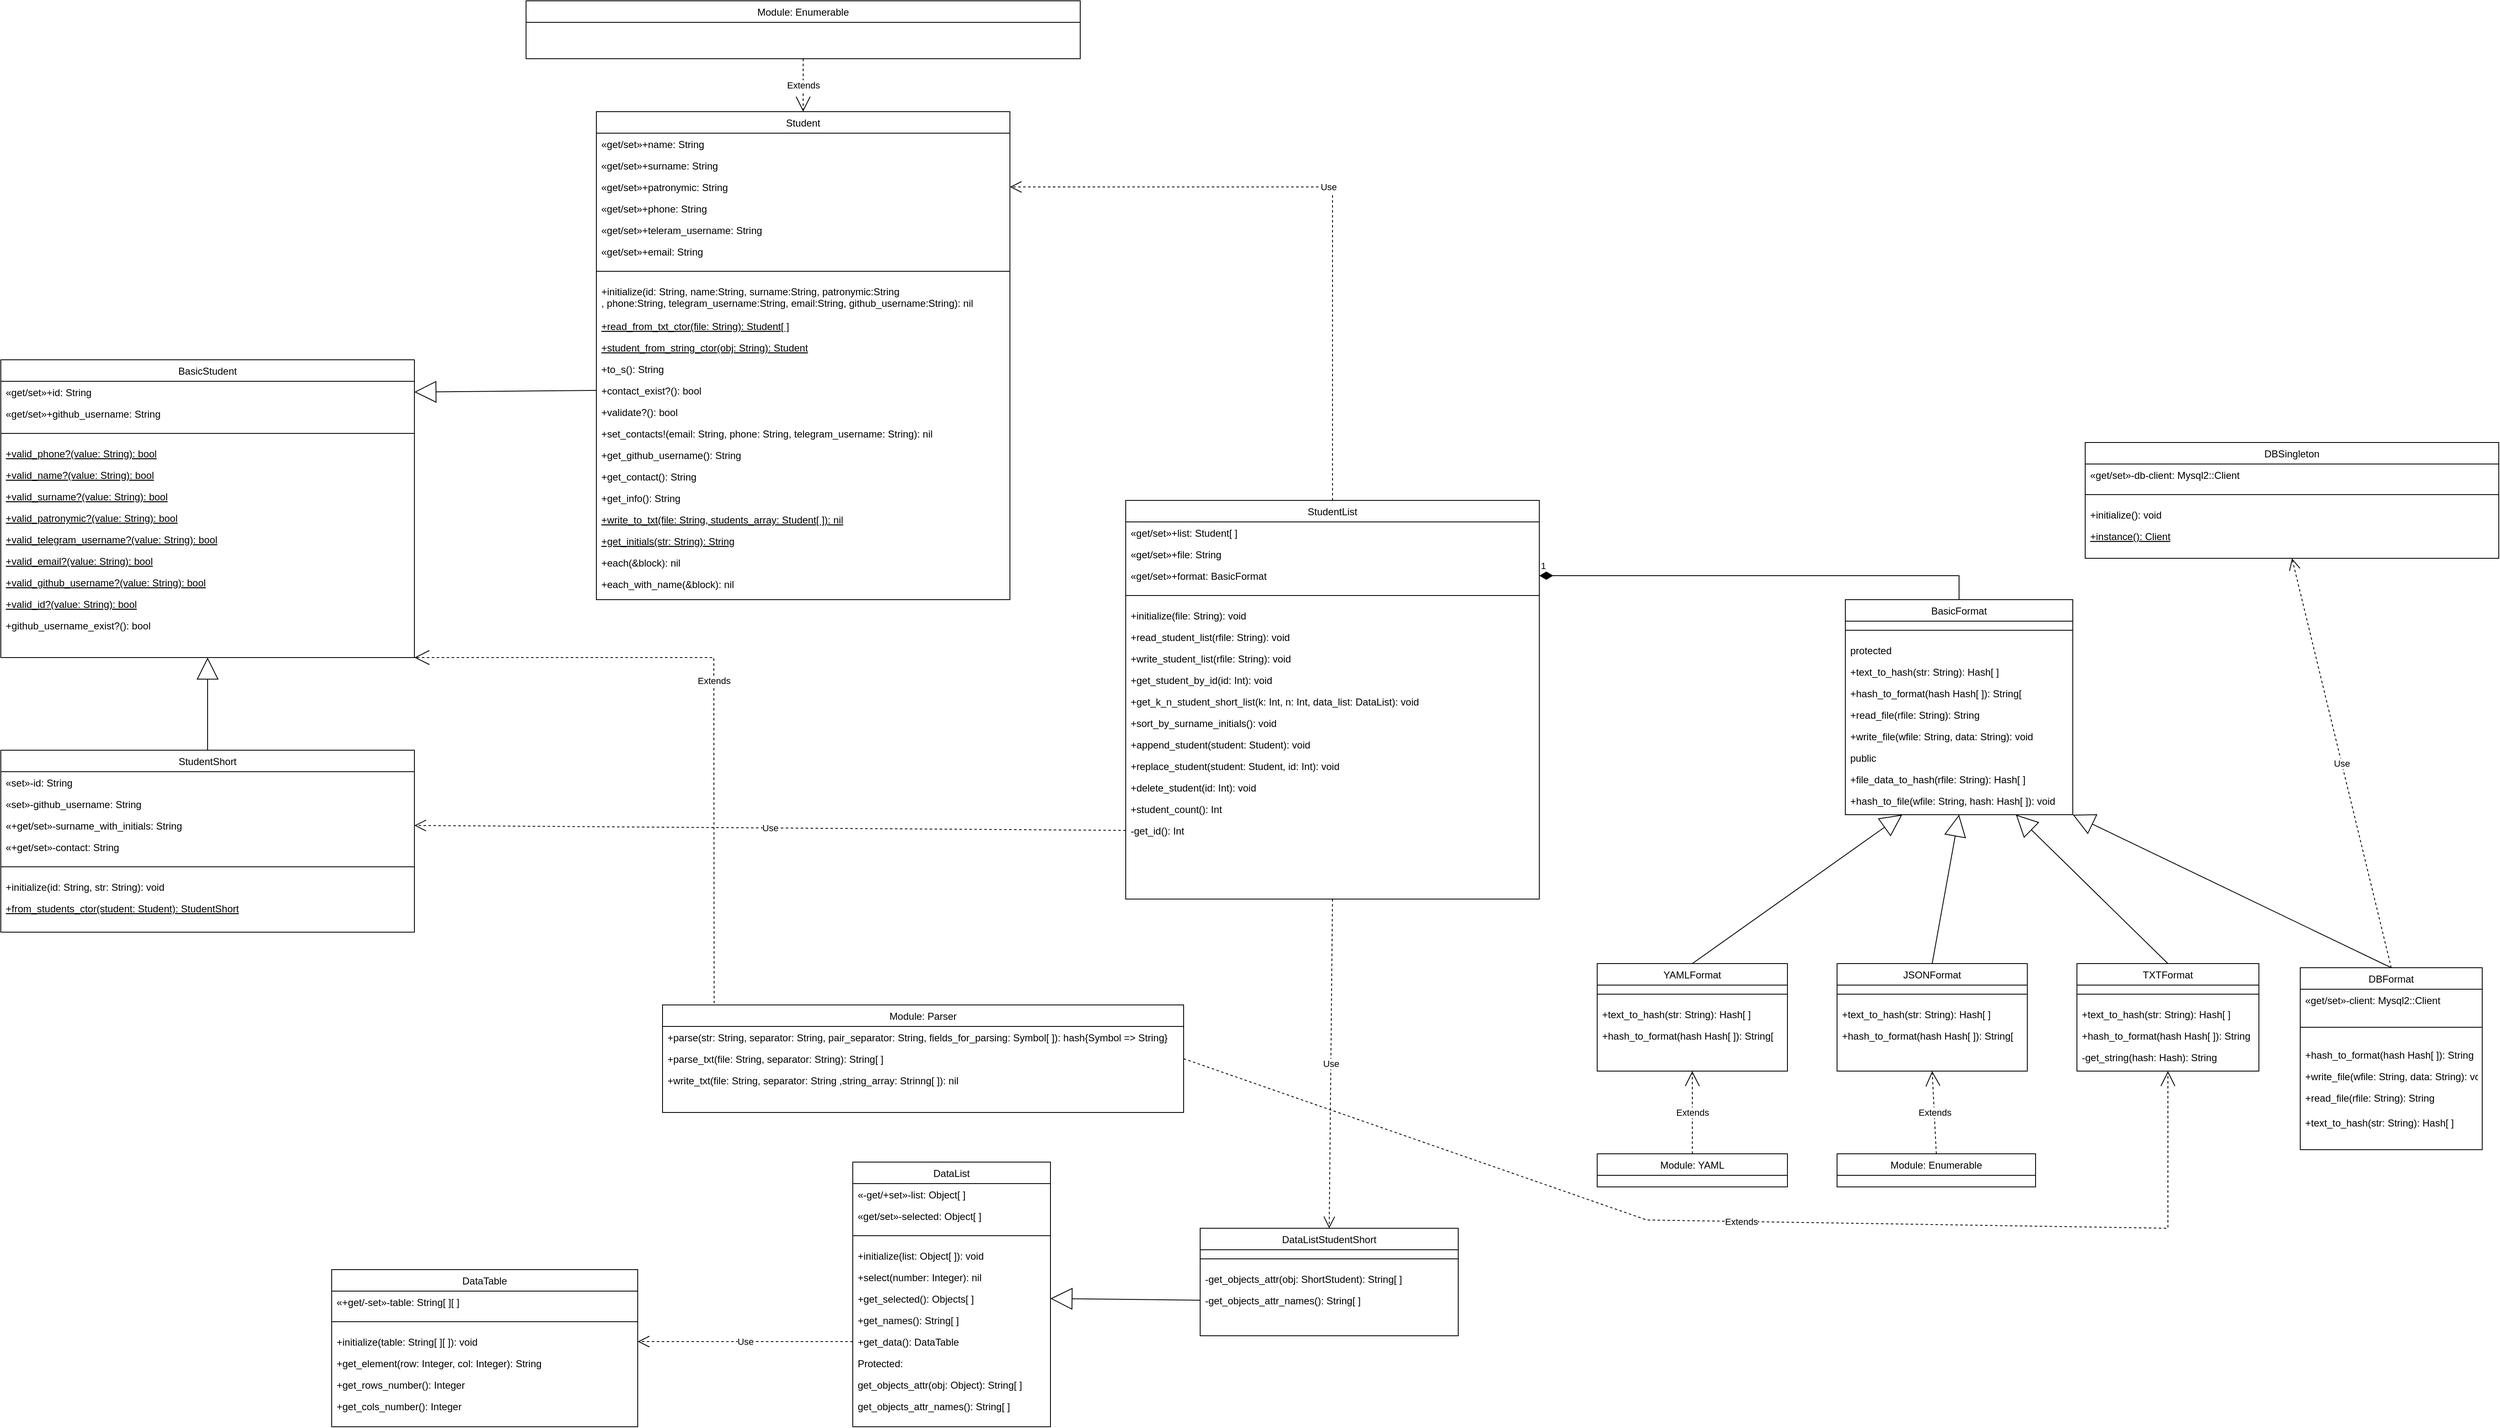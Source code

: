 <mxfile version="21.1.4" type="device">
  <diagram id="C5RBs43oDa-KdzZeNtuy" name="Page-1">
    <mxGraphModel dx="474" dy="1957" grid="1" gridSize="10" guides="1" tooltips="1" connect="1" arrows="1" fold="1" page="1" pageScale="1" pageWidth="827" pageHeight="1169" math="0" shadow="0">
      <root>
        <mxCell id="WIyWlLk6GJQsqaUBKTNV-0" />
        <mxCell id="WIyWlLk6GJQsqaUBKTNV-1" parent="WIyWlLk6GJQsqaUBKTNV-0" />
        <mxCell id="zkfFHV4jXpPFQw0GAbJ--17" value="BasicStudent" style="swimlane;fontStyle=0;align=center;verticalAlign=top;childLayout=stackLayout;horizontal=1;startSize=26;horizontalStack=0;resizeParent=1;resizeLast=0;collapsible=1;marginBottom=0;rounded=0;shadow=0;strokeWidth=1;swimlaneFillColor=default;" parent="WIyWlLk6GJQsqaUBKTNV-1" vertex="1">
          <mxGeometry x="200" y="-150" width="500" height="360" as="geometry">
            <mxRectangle x="550" y="140" width="160" height="26" as="alternateBounds" />
          </mxGeometry>
        </mxCell>
        <mxCell id="zkfFHV4jXpPFQw0GAbJ--18" value="«get/set»+id: String" style="text;align=left;verticalAlign=top;spacingLeft=4;spacingRight=4;overflow=hidden;rotatable=0;points=[[0,0.5],[1,0.5]];portConstraint=eastwest;" parent="zkfFHV4jXpPFQw0GAbJ--17" vertex="1">
          <mxGeometry y="26" width="500" height="26" as="geometry" />
        </mxCell>
        <mxCell id="0jIwW-mB24Nk2oX_LSpt-2" value="«get/set»+github_username: String" style="text;align=left;verticalAlign=top;spacingLeft=4;spacingRight=4;overflow=hidden;rotatable=0;points=[[0,0.5],[1,0.5]];portConstraint=eastwest;rounded=0;shadow=0;html=0;" parent="zkfFHV4jXpPFQw0GAbJ--17" vertex="1">
          <mxGeometry y="52" width="500" height="26" as="geometry" />
        </mxCell>
        <mxCell id="zkfFHV4jXpPFQw0GAbJ--23" value="" style="line;html=1;strokeWidth=1;align=left;verticalAlign=middle;spacingTop=-1;spacingLeft=3;spacingRight=3;rotatable=0;labelPosition=right;points=[];portConstraint=eastwest;" parent="zkfFHV4jXpPFQw0GAbJ--17" vertex="1">
          <mxGeometry y="78" width="500" height="22" as="geometry" />
        </mxCell>
        <mxCell id="zkfFHV4jXpPFQw0GAbJ--24" value="+valid_phone?(value: String): bool" style="text;align=left;verticalAlign=top;spacingLeft=4;spacingRight=4;overflow=hidden;rotatable=0;points=[[0,0.5],[1,0.5]];portConstraint=eastwest;fontStyle=4" parent="zkfFHV4jXpPFQw0GAbJ--17" vertex="1">
          <mxGeometry y="100" width="500" height="26" as="geometry" />
        </mxCell>
        <mxCell id="0jIwW-mB24Nk2oX_LSpt-3" value="+valid_name?(value: String): bool" style="text;align=left;verticalAlign=top;spacingLeft=4;spacingRight=4;overflow=hidden;rotatable=0;points=[[0,0.5],[1,0.5]];portConstraint=eastwest;fontStyle=4" parent="zkfFHV4jXpPFQw0GAbJ--17" vertex="1">
          <mxGeometry y="126" width="500" height="26" as="geometry" />
        </mxCell>
        <mxCell id="0jIwW-mB24Nk2oX_LSpt-4" value="+valid_surname?(value: String): bool" style="text;align=left;verticalAlign=top;spacingLeft=4;spacingRight=4;overflow=hidden;rotatable=0;points=[[0,0.5],[1,0.5]];portConstraint=eastwest;fontStyle=4" parent="zkfFHV4jXpPFQw0GAbJ--17" vertex="1">
          <mxGeometry y="152" width="500" height="26" as="geometry" />
        </mxCell>
        <mxCell id="0jIwW-mB24Nk2oX_LSpt-5" value="+valid_patronymic?(value: String): bool" style="text;align=left;verticalAlign=top;spacingLeft=4;spacingRight=4;overflow=hidden;rotatable=0;points=[[0,0.5],[1,0.5]];portConstraint=eastwest;fontStyle=4" parent="zkfFHV4jXpPFQw0GAbJ--17" vertex="1">
          <mxGeometry y="178" width="500" height="26" as="geometry" />
        </mxCell>
        <mxCell id="0jIwW-mB24Nk2oX_LSpt-6" value="+valid_telegram_username?(value: String): bool" style="text;align=left;verticalAlign=top;spacingLeft=4;spacingRight=4;overflow=hidden;rotatable=0;points=[[0,0.5],[1,0.5]];portConstraint=eastwest;fontStyle=4" parent="zkfFHV4jXpPFQw0GAbJ--17" vertex="1">
          <mxGeometry y="204" width="500" height="26" as="geometry" />
        </mxCell>
        <mxCell id="0jIwW-mB24Nk2oX_LSpt-7" value="+valid_email?(value: String): bool" style="text;align=left;verticalAlign=top;spacingLeft=4;spacingRight=4;overflow=hidden;rotatable=0;points=[[0,0.5],[1,0.5]];portConstraint=eastwest;fontStyle=4" parent="zkfFHV4jXpPFQw0GAbJ--17" vertex="1">
          <mxGeometry y="230" width="500" height="26" as="geometry" />
        </mxCell>
        <mxCell id="0jIwW-mB24Nk2oX_LSpt-8" value="+valid_github_username?(value: String): bool" style="text;align=left;verticalAlign=top;spacingLeft=4;spacingRight=4;overflow=hidden;rotatable=0;points=[[0,0.5],[1,0.5]];portConstraint=eastwest;fontStyle=4" parent="zkfFHV4jXpPFQw0GAbJ--17" vertex="1">
          <mxGeometry y="256" width="500" height="26" as="geometry" />
        </mxCell>
        <mxCell id="0jIwW-mB24Nk2oX_LSpt-9" value="+valid_id?(value: String): bool" style="text;align=left;verticalAlign=top;spacingLeft=4;spacingRight=4;overflow=hidden;rotatable=0;points=[[0,0.5],[1,0.5]];portConstraint=eastwest;fontStyle=4" parent="zkfFHV4jXpPFQw0GAbJ--17" vertex="1">
          <mxGeometry y="282" width="500" height="26" as="geometry" />
        </mxCell>
        <mxCell id="0jIwW-mB24Nk2oX_LSpt-10" value="+github_username_exist?(): bool" style="text;align=left;verticalAlign=top;spacingLeft=4;spacingRight=4;overflow=hidden;rotatable=0;points=[[0,0.5],[1,0.5]];portConstraint=eastwest;" parent="zkfFHV4jXpPFQw0GAbJ--17" vertex="1">
          <mxGeometry y="308" width="500" height="26" as="geometry" />
        </mxCell>
        <mxCell id="9F78Hj_hJA_kpTCqYAxS-0" value="Student" style="swimlane;fontStyle=0;align=center;verticalAlign=top;childLayout=stackLayout;horizontal=1;startSize=26;horizontalStack=0;resizeParent=1;resizeLast=0;collapsible=1;marginBottom=0;rounded=0;shadow=0;strokeWidth=1;swimlaneFillColor=default;" parent="WIyWlLk6GJQsqaUBKTNV-1" vertex="1">
          <mxGeometry x="920" y="-450" width="500" height="590" as="geometry">
            <mxRectangle x="550" y="140" width="160" height="26" as="alternateBounds" />
          </mxGeometry>
        </mxCell>
        <mxCell id="9F78Hj_hJA_kpTCqYAxS-2" value="«get/set»+name: String" style="text;align=left;verticalAlign=top;spacingLeft=4;spacingRight=4;overflow=hidden;rotatable=0;points=[[0,0.5],[1,0.5]];portConstraint=eastwest;rounded=0;shadow=0;html=0;" parent="9F78Hj_hJA_kpTCqYAxS-0" vertex="1">
          <mxGeometry y="26" width="500" height="26" as="geometry" />
        </mxCell>
        <mxCell id="9F78Hj_hJA_kpTCqYAxS-3" value="«get/set»+surname: String" style="text;align=left;verticalAlign=top;spacingLeft=4;spacingRight=4;overflow=hidden;rotatable=0;points=[[0,0.5],[1,0.5]];portConstraint=eastwest;rounded=0;shadow=0;html=0;" parent="9F78Hj_hJA_kpTCqYAxS-0" vertex="1">
          <mxGeometry y="52" width="500" height="26" as="geometry" />
        </mxCell>
        <mxCell id="9F78Hj_hJA_kpTCqYAxS-4" value="«get/set»+patronymic: String" style="text;align=left;verticalAlign=top;spacingLeft=4;spacingRight=4;overflow=hidden;rotatable=0;points=[[0,0.5],[1,0.5]];portConstraint=eastwest;rounded=0;shadow=0;html=0;" parent="9F78Hj_hJA_kpTCqYAxS-0" vertex="1">
          <mxGeometry y="78" width="500" height="26" as="geometry" />
        </mxCell>
        <mxCell id="9F78Hj_hJA_kpTCqYAxS-5" value="«get/set»+phone: String" style="text;align=left;verticalAlign=top;spacingLeft=4;spacingRight=4;overflow=hidden;rotatable=0;points=[[0,0.5],[1,0.5]];portConstraint=eastwest;rounded=0;shadow=0;html=0;" parent="9F78Hj_hJA_kpTCqYAxS-0" vertex="1">
          <mxGeometry y="104" width="500" height="26" as="geometry" />
        </mxCell>
        <mxCell id="9F78Hj_hJA_kpTCqYAxS-6" value="«get/set»+teleram_username: String" style="text;align=left;verticalAlign=top;spacingLeft=4;spacingRight=4;overflow=hidden;rotatable=0;points=[[0,0.5],[1,0.5]];portConstraint=eastwest;rounded=0;shadow=0;html=0;" parent="9F78Hj_hJA_kpTCqYAxS-0" vertex="1">
          <mxGeometry y="130" width="500" height="26" as="geometry" />
        </mxCell>
        <mxCell id="9F78Hj_hJA_kpTCqYAxS-7" value="«get/set»+email: String" style="text;align=left;verticalAlign=top;spacingLeft=4;spacingRight=4;overflow=hidden;rotatable=0;points=[[0,0.5],[1,0.5]];portConstraint=eastwest;rounded=0;shadow=0;html=0;" parent="9F78Hj_hJA_kpTCqYAxS-0" vertex="1">
          <mxGeometry y="156" width="500" height="26" as="geometry" />
        </mxCell>
        <mxCell id="9F78Hj_hJA_kpTCqYAxS-9" value="" style="line;html=1;strokeWidth=1;align=left;verticalAlign=middle;spacingTop=-1;spacingLeft=3;spacingRight=3;rotatable=0;labelPosition=right;points=[];portConstraint=eastwest;" parent="9F78Hj_hJA_kpTCqYAxS-0" vertex="1">
          <mxGeometry y="182" width="500" height="22" as="geometry" />
        </mxCell>
        <mxCell id="9F78Hj_hJA_kpTCqYAxS-23" value="+initialize(id: String, name:String, surname:String, patronymic:String&#xa;, phone:String, telegram_username:String, email:String, github_username:String): nil" style="text;align=left;verticalAlign=top;spacingLeft=4;spacingRight=4;overflow=hidden;rotatable=0;points=[[0,0.5],[1,0.5]];portConstraint=eastwest;" parent="9F78Hj_hJA_kpTCqYAxS-0" vertex="1">
          <mxGeometry y="204" width="500" height="42" as="geometry" />
        </mxCell>
        <mxCell id="9F78Hj_hJA_kpTCqYAxS-29" value="+read_from_txt_ctor(file: String): Student[ ]" style="text;align=left;verticalAlign=top;spacingLeft=4;spacingRight=4;overflow=hidden;rotatable=0;points=[[0,0.5],[1,0.5]];portConstraint=eastwest;fontStyle=4" parent="9F78Hj_hJA_kpTCqYAxS-0" vertex="1">
          <mxGeometry y="246" width="500" height="26" as="geometry" />
        </mxCell>
        <mxCell id="9F78Hj_hJA_kpTCqYAxS-24" value="+student_from_string_ctor(obj: String): Student" style="text;align=left;verticalAlign=top;spacingLeft=4;spacingRight=4;overflow=hidden;rotatable=0;points=[[0,0.5],[1,0.5]];portConstraint=eastwest;fontStyle=4" parent="9F78Hj_hJA_kpTCqYAxS-0" vertex="1">
          <mxGeometry y="272" width="500" height="26" as="geometry" />
        </mxCell>
        <mxCell id="9F78Hj_hJA_kpTCqYAxS-10" value="+to_s(): String" style="text;align=left;verticalAlign=top;spacingLeft=4;spacingRight=4;overflow=hidden;rotatable=0;points=[[0,0.5],[1,0.5]];portConstraint=eastwest;" parent="9F78Hj_hJA_kpTCqYAxS-0" vertex="1">
          <mxGeometry y="298" width="500" height="26" as="geometry" />
        </mxCell>
        <mxCell id="9F78Hj_hJA_kpTCqYAxS-20" value="+contact_exist?(): bool" style="text;align=left;verticalAlign=top;spacingLeft=4;spacingRight=4;overflow=hidden;rotatable=0;points=[[0,0.5],[1,0.5]];portConstraint=eastwest;" parent="9F78Hj_hJA_kpTCqYAxS-0" vertex="1">
          <mxGeometry y="324" width="500" height="26" as="geometry" />
        </mxCell>
        <mxCell id="9F78Hj_hJA_kpTCqYAxS-21" value="+validate?(): bool" style="text;align=left;verticalAlign=top;spacingLeft=4;spacingRight=4;overflow=hidden;rotatable=0;points=[[0,0.5],[1,0.5]];portConstraint=eastwest;" parent="9F78Hj_hJA_kpTCqYAxS-0" vertex="1">
          <mxGeometry y="350" width="500" height="26" as="geometry" />
        </mxCell>
        <mxCell id="9F78Hj_hJA_kpTCqYAxS-22" value="+set_contacts!(email: String, phone: String, telegram_username: String): nil" style="text;align=left;verticalAlign=top;spacingLeft=4;spacingRight=4;overflow=hidden;rotatable=0;points=[[0,0.5],[1,0.5]];portConstraint=eastwest;" parent="9F78Hj_hJA_kpTCqYAxS-0" vertex="1">
          <mxGeometry y="376" width="500" height="26" as="geometry" />
        </mxCell>
        <mxCell id="9F78Hj_hJA_kpTCqYAxS-26" value="+get_github_username(): String" style="text;align=left;verticalAlign=top;spacingLeft=4;spacingRight=4;overflow=hidden;rotatable=0;points=[[0,0.5],[1,0.5]];portConstraint=eastwest;fontStyle=0" parent="9F78Hj_hJA_kpTCqYAxS-0" vertex="1">
          <mxGeometry y="402" width="500" height="26" as="geometry" />
        </mxCell>
        <mxCell id="9F78Hj_hJA_kpTCqYAxS-27" value="+get_contact(): String" style="text;align=left;verticalAlign=top;spacingLeft=4;spacingRight=4;overflow=hidden;rotatable=0;points=[[0,0.5],[1,0.5]];portConstraint=eastwest;fontStyle=0" parent="9F78Hj_hJA_kpTCqYAxS-0" vertex="1">
          <mxGeometry y="428" width="500" height="26" as="geometry" />
        </mxCell>
        <mxCell id="9F78Hj_hJA_kpTCqYAxS-28" value="+get_info(): String" style="text;align=left;verticalAlign=top;spacingLeft=4;spacingRight=4;overflow=hidden;rotatable=0;points=[[0,0.5],[1,0.5]];portConstraint=eastwest;fontStyle=0" parent="9F78Hj_hJA_kpTCqYAxS-0" vertex="1">
          <mxGeometry y="454" width="500" height="26" as="geometry" />
        </mxCell>
        <mxCell id="9F78Hj_hJA_kpTCqYAxS-30" value="+write_to_txt(file: String, students_array: Student[ ]): nil" style="text;align=left;verticalAlign=top;spacingLeft=4;spacingRight=4;overflow=hidden;rotatable=0;points=[[0,0.5],[1,0.5]];portConstraint=eastwest;fontStyle=4" parent="9F78Hj_hJA_kpTCqYAxS-0" vertex="1">
          <mxGeometry y="480" width="500" height="26" as="geometry" />
        </mxCell>
        <mxCell id="9F78Hj_hJA_kpTCqYAxS-25" value="+get_initials(str: String): String" style="text;align=left;verticalAlign=top;spacingLeft=4;spacingRight=4;overflow=hidden;rotatable=0;points=[[0,0.5],[1,0.5]];portConstraint=eastwest;fontStyle=4" parent="9F78Hj_hJA_kpTCqYAxS-0" vertex="1">
          <mxGeometry y="506" width="500" height="26" as="geometry" />
        </mxCell>
        <mxCell id="7bPtvLklRIi0uL-i7zXn-5" value="+each(&amp;block): nil" style="text;align=left;verticalAlign=top;spacingLeft=4;spacingRight=4;overflow=hidden;rotatable=0;points=[[0,0.5],[1,0.5]];portConstraint=eastwest;fontStyle=0" parent="9F78Hj_hJA_kpTCqYAxS-0" vertex="1">
          <mxGeometry y="532" width="500" height="26" as="geometry" />
        </mxCell>
        <mxCell id="7bPtvLklRIi0uL-i7zXn-6" value="+each_with_name(&amp;block): nil" style="text;align=left;verticalAlign=top;spacingLeft=4;spacingRight=4;overflow=hidden;rotatable=0;points=[[0,0.5],[1,0.5]];portConstraint=eastwest;fontStyle=0" parent="9F78Hj_hJA_kpTCqYAxS-0" vertex="1">
          <mxGeometry y="558" width="500" height="26" as="geometry" />
        </mxCell>
        <mxCell id="9F78Hj_hJA_kpTCqYAxS-31" value="StudentShort" style="swimlane;fontStyle=0;align=center;verticalAlign=top;childLayout=stackLayout;horizontal=1;startSize=26;horizontalStack=0;resizeParent=1;resizeLast=0;collapsible=1;marginBottom=0;rounded=0;shadow=0;strokeWidth=1;swimlaneFillColor=default;" parent="WIyWlLk6GJQsqaUBKTNV-1" vertex="1">
          <mxGeometry x="200" y="322" width="500" height="220" as="geometry">
            <mxRectangle x="550" y="140" width="160" height="26" as="alternateBounds" />
          </mxGeometry>
        </mxCell>
        <mxCell id="9F78Hj_hJA_kpTCqYAxS-32" value="«set»-id: String" style="text;align=left;verticalAlign=top;spacingLeft=4;spacingRight=4;overflow=hidden;rotatable=0;points=[[0,0.5],[1,0.5]];portConstraint=eastwest;" parent="9F78Hj_hJA_kpTCqYAxS-31" vertex="1">
          <mxGeometry y="26" width="500" height="26" as="geometry" />
        </mxCell>
        <mxCell id="9F78Hj_hJA_kpTCqYAxS-33" value="«set»-github_username: String" style="text;align=left;verticalAlign=top;spacingLeft=4;spacingRight=4;overflow=hidden;rotatable=0;points=[[0,0.5],[1,0.5]];portConstraint=eastwest;rounded=0;shadow=0;html=0;" parent="9F78Hj_hJA_kpTCqYAxS-31" vertex="1">
          <mxGeometry y="52" width="500" height="26" as="geometry" />
        </mxCell>
        <mxCell id="9F78Hj_hJA_kpTCqYAxS-44" value="«+get/set»-surname_with_initials: String" style="text;align=left;verticalAlign=top;spacingLeft=4;spacingRight=4;overflow=hidden;rotatable=0;points=[[0,0.5],[1,0.5]];portConstraint=eastwest;rounded=0;shadow=0;html=0;" parent="9F78Hj_hJA_kpTCqYAxS-31" vertex="1">
          <mxGeometry y="78" width="500" height="26" as="geometry" />
        </mxCell>
        <mxCell id="9F78Hj_hJA_kpTCqYAxS-45" value="«+get/set»-contact: String" style="text;align=left;verticalAlign=top;spacingLeft=4;spacingRight=4;overflow=hidden;rotatable=0;points=[[0,0.5],[1,0.5]];portConstraint=eastwest;rounded=0;shadow=0;html=0;" parent="9F78Hj_hJA_kpTCqYAxS-31" vertex="1">
          <mxGeometry y="104" width="500" height="26" as="geometry" />
        </mxCell>
        <mxCell id="9F78Hj_hJA_kpTCqYAxS-34" value="" style="line;html=1;strokeWidth=1;align=left;verticalAlign=middle;spacingTop=-1;spacingLeft=3;spacingRight=3;rotatable=0;labelPosition=right;points=[];portConstraint=eastwest;" parent="9F78Hj_hJA_kpTCqYAxS-31" vertex="1">
          <mxGeometry y="130" width="500" height="22" as="geometry" />
        </mxCell>
        <mxCell id="9F78Hj_hJA_kpTCqYAxS-43" value="+initialize(id: String, str: String): void" style="text;align=left;verticalAlign=top;spacingLeft=4;spacingRight=4;overflow=hidden;rotatable=0;points=[[0,0.5],[1,0.5]];portConstraint=eastwest;" parent="9F78Hj_hJA_kpTCqYAxS-31" vertex="1">
          <mxGeometry y="152" width="500" height="26" as="geometry" />
        </mxCell>
        <mxCell id="9F78Hj_hJA_kpTCqYAxS-47" value="+from_students_ctor(student: Student): StudentShort" style="text;align=left;verticalAlign=top;spacingLeft=4;spacingRight=4;overflow=hidden;rotatable=0;points=[[0,0.5],[1,0.5]];portConstraint=eastwest;fontStyle=4" parent="9F78Hj_hJA_kpTCqYAxS-31" vertex="1">
          <mxGeometry y="178" width="500" height="26" as="geometry" />
        </mxCell>
        <mxCell id="9F78Hj_hJA_kpTCqYAxS-48" value="" style="endArrow=block;endFill=0;endSize=24;html=1;rounded=0;entryX=1;entryY=0.5;entryDx=0;entryDy=0;exitX=0;exitY=0.5;exitDx=0;exitDy=0;" parent="WIyWlLk6GJQsqaUBKTNV-1" source="9F78Hj_hJA_kpTCqYAxS-20" target="zkfFHV4jXpPFQw0GAbJ--18" edge="1">
          <mxGeometry width="160" relative="1" as="geometry">
            <mxPoint x="900" y="-220" as="sourcePoint" />
            <mxPoint x="950" y="530" as="targetPoint" />
          </mxGeometry>
        </mxCell>
        <mxCell id="9F78Hj_hJA_kpTCqYAxS-50" value="" style="endArrow=block;endFill=0;endSize=24;html=1;rounded=0;exitX=0.5;exitY=0;exitDx=0;exitDy=0;entryX=0.5;entryY=1;entryDx=0;entryDy=0;" parent="WIyWlLk6GJQsqaUBKTNV-1" source="9F78Hj_hJA_kpTCqYAxS-31" target="zkfFHV4jXpPFQw0GAbJ--17" edge="1">
          <mxGeometry width="160" relative="1" as="geometry">
            <mxPoint x="898" y="265" as="sourcePoint" />
            <mxPoint x="420" y="400" as="targetPoint" />
          </mxGeometry>
        </mxCell>
        <mxCell id="9F78Hj_hJA_kpTCqYAxS-51" value="Module: Parser" style="swimlane;fontStyle=0;align=center;verticalAlign=top;childLayout=stackLayout;horizontal=1;startSize=26;horizontalStack=0;resizeParent=1;resizeLast=0;collapsible=1;marginBottom=0;rounded=0;shadow=0;strokeWidth=1;swimlaneFillColor=default;" parent="WIyWlLk6GJQsqaUBKTNV-1" vertex="1">
          <mxGeometry x="1000" y="630" width="630" height="130" as="geometry">
            <mxRectangle x="550" y="140" width="160" height="26" as="alternateBounds" />
          </mxGeometry>
        </mxCell>
        <mxCell id="9F78Hj_hJA_kpTCqYAxS-57" value="+parse(str: String, separator: String, pair_separator: String, fields_for_parsing: Symbol[ ]): hash{Symbol =&gt; String}" style="text;align=left;verticalAlign=top;spacingLeft=4;spacingRight=4;overflow=hidden;rotatable=0;points=[[0,0.5],[1,0.5]];portConstraint=eastwest;" parent="9F78Hj_hJA_kpTCqYAxS-51" vertex="1">
          <mxGeometry y="26" width="630" height="26" as="geometry" />
        </mxCell>
        <mxCell id="9F78Hj_hJA_kpTCqYAxS-59" value="+parse_txt(file: String, separator: String): String[ ]" style="text;align=left;verticalAlign=top;spacingLeft=4;spacingRight=4;overflow=hidden;rotatable=0;points=[[0,0.5],[1,0.5]];portConstraint=eastwest;" parent="9F78Hj_hJA_kpTCqYAxS-51" vertex="1">
          <mxGeometry y="52" width="630" height="26" as="geometry" />
        </mxCell>
        <mxCell id="9F78Hj_hJA_kpTCqYAxS-60" value="+write_txt(file: String, separator: String ,string_array: Strinng[ ]): nil" style="text;align=left;verticalAlign=top;spacingLeft=4;spacingRight=4;overflow=hidden;rotatable=0;points=[[0,0.5],[1,0.5]];portConstraint=eastwest;" parent="9F78Hj_hJA_kpTCqYAxS-51" vertex="1">
          <mxGeometry y="78" width="630" height="26" as="geometry" />
        </mxCell>
        <mxCell id="9F78Hj_hJA_kpTCqYAxS-63" value="Extends" style="endArrow=open;endSize=16;endFill=0;html=1;rounded=0;entryX=1;entryY=1;entryDx=0;entryDy=0;exitX=0.099;exitY=-0.015;exitDx=0;exitDy=0;exitPerimeter=0;dashed=1;" parent="WIyWlLk6GJQsqaUBKTNV-1" source="9F78Hj_hJA_kpTCqYAxS-51" target="zkfFHV4jXpPFQw0GAbJ--17" edge="1">
          <mxGeometry width="160" relative="1" as="geometry">
            <mxPoint x="730" y="550" as="sourcePoint" />
            <mxPoint x="890" y="550" as="targetPoint" />
            <Array as="points">
              <mxPoint x="1062" y="210" />
            </Array>
          </mxGeometry>
        </mxCell>
        <mxCell id="LajVdY8BO4-VR4iBwgiG-0" value="DataTable" style="swimlane;fontStyle=0;align=center;verticalAlign=top;childLayout=stackLayout;horizontal=1;startSize=26;horizontalStack=0;resizeParent=1;resizeLast=0;collapsible=1;marginBottom=0;rounded=0;shadow=0;strokeWidth=1;swimlaneFillColor=default;" parent="WIyWlLk6GJQsqaUBKTNV-1" vertex="1">
          <mxGeometry x="600" y="950" width="370" height="190" as="geometry">
            <mxRectangle x="550" y="140" width="160" height="26" as="alternateBounds" />
          </mxGeometry>
        </mxCell>
        <mxCell id="LajVdY8BO4-VR4iBwgiG-3" value="«+get/-set»-table: String[ ][ ]" style="text;align=left;verticalAlign=top;spacingLeft=4;spacingRight=4;overflow=hidden;rotatable=0;points=[[0,0.5],[1,0.5]];portConstraint=eastwest;rounded=0;shadow=0;html=0;" parent="LajVdY8BO4-VR4iBwgiG-0" vertex="1">
          <mxGeometry y="26" width="370" height="26" as="geometry" />
        </mxCell>
        <mxCell id="LajVdY8BO4-VR4iBwgiG-5" value="" style="line;html=1;strokeWidth=1;align=left;verticalAlign=middle;spacingTop=-1;spacingLeft=3;spacingRight=3;rotatable=0;labelPosition=right;points=[];portConstraint=eastwest;" parent="LajVdY8BO4-VR4iBwgiG-0" vertex="1">
          <mxGeometry y="52" width="370" height="22" as="geometry" />
        </mxCell>
        <mxCell id="LajVdY8BO4-VR4iBwgiG-6" value="+initialize(table: String[ ][ ]): void" style="text;align=left;verticalAlign=top;spacingLeft=4;spacingRight=4;overflow=hidden;rotatable=0;points=[[0,0.5],[1,0.5]];portConstraint=eastwest;" parent="LajVdY8BO4-VR4iBwgiG-0" vertex="1">
          <mxGeometry y="74" width="370" height="26" as="geometry" />
        </mxCell>
        <mxCell id="LajVdY8BO4-VR4iBwgiG-8" value="+get_element(row: Integer, col: Integer): String" style="text;align=left;verticalAlign=top;spacingLeft=4;spacingRight=4;overflow=hidden;rotatable=0;points=[[0,0.5],[1,0.5]];portConstraint=eastwest;" parent="LajVdY8BO4-VR4iBwgiG-0" vertex="1">
          <mxGeometry y="100" width="370" height="26" as="geometry" />
        </mxCell>
        <mxCell id="LajVdY8BO4-VR4iBwgiG-9" value="+get_rows_number(): Integer" style="text;align=left;verticalAlign=top;spacingLeft=4;spacingRight=4;overflow=hidden;rotatable=0;points=[[0,0.5],[1,0.5]];portConstraint=eastwest;" parent="LajVdY8BO4-VR4iBwgiG-0" vertex="1">
          <mxGeometry y="126" width="370" height="26" as="geometry" />
        </mxCell>
        <mxCell id="LajVdY8BO4-VR4iBwgiG-10" value="+get_cols_number(): Integer" style="text;align=left;verticalAlign=top;spacingLeft=4;spacingRight=4;overflow=hidden;rotatable=0;points=[[0,0.5],[1,0.5]];portConstraint=eastwest;" parent="LajVdY8BO4-VR4iBwgiG-0" vertex="1">
          <mxGeometry y="152" width="370" height="26" as="geometry" />
        </mxCell>
        <mxCell id="LajVdY8BO4-VR4iBwgiG-11" value="DataList" style="swimlane;fontStyle=0;align=center;verticalAlign=top;childLayout=stackLayout;horizontal=1;startSize=26;horizontalStack=0;resizeParent=1;resizeLast=0;collapsible=1;marginBottom=0;rounded=0;shadow=0;strokeWidth=1;swimlaneFillColor=default;" parent="WIyWlLk6GJQsqaUBKTNV-1" vertex="1">
          <mxGeometry x="1230" y="820" width="239" height="320" as="geometry">
            <mxRectangle x="550" y="140" width="160" height="26" as="alternateBounds" />
          </mxGeometry>
        </mxCell>
        <mxCell id="LajVdY8BO4-VR4iBwgiG-12" value="«-get/+set»-list: Object[ ]" style="text;align=left;verticalAlign=top;spacingLeft=4;spacingRight=4;overflow=hidden;rotatable=0;points=[[0,0.5],[1,0.5]];portConstraint=eastwest;rounded=0;shadow=0;html=0;" parent="LajVdY8BO4-VR4iBwgiG-11" vertex="1">
          <mxGeometry y="26" width="239" height="26" as="geometry" />
        </mxCell>
        <mxCell id="LajVdY8BO4-VR4iBwgiG-18" value="«get/set»-selected: Object[ ]" style="text;align=left;verticalAlign=top;spacingLeft=4;spacingRight=4;overflow=hidden;rotatable=0;points=[[0,0.5],[1,0.5]];portConstraint=eastwest;rounded=0;shadow=0;html=0;" parent="LajVdY8BO4-VR4iBwgiG-11" vertex="1">
          <mxGeometry y="52" width="239" height="26" as="geometry" />
        </mxCell>
        <mxCell id="LajVdY8BO4-VR4iBwgiG-13" value="" style="line;html=1;strokeWidth=1;align=left;verticalAlign=middle;spacingTop=-1;spacingLeft=3;spacingRight=3;rotatable=0;labelPosition=right;points=[];portConstraint=eastwest;" parent="LajVdY8BO4-VR4iBwgiG-11" vertex="1">
          <mxGeometry y="78" width="239" height="22" as="geometry" />
        </mxCell>
        <mxCell id="LajVdY8BO4-VR4iBwgiG-14" value="+initialize(list: Object[ ]): void" style="text;align=left;verticalAlign=top;spacingLeft=4;spacingRight=4;overflow=hidden;rotatable=0;points=[[0,0.5],[1,0.5]];portConstraint=eastwest;" parent="LajVdY8BO4-VR4iBwgiG-11" vertex="1">
          <mxGeometry y="100" width="239" height="26" as="geometry" />
        </mxCell>
        <mxCell id="LajVdY8BO4-VR4iBwgiG-15" value="+select(number: Integer): nil" style="text;align=left;verticalAlign=top;spacingLeft=4;spacingRight=4;overflow=hidden;rotatable=0;points=[[0,0.5],[1,0.5]];portConstraint=eastwest;" parent="LajVdY8BO4-VR4iBwgiG-11" vertex="1">
          <mxGeometry y="126" width="239" height="26" as="geometry" />
        </mxCell>
        <mxCell id="LajVdY8BO4-VR4iBwgiG-16" value="+get_selected(): Objects[ ]" style="text;align=left;verticalAlign=top;spacingLeft=4;spacingRight=4;overflow=hidden;rotatable=0;points=[[0,0.5],[1,0.5]];portConstraint=eastwest;" parent="LajVdY8BO4-VR4iBwgiG-11" vertex="1">
          <mxGeometry y="152" width="239" height="26" as="geometry" />
        </mxCell>
        <mxCell id="LajVdY8BO4-VR4iBwgiG-17" value="+get_names(): String[ ]" style="text;align=left;verticalAlign=top;spacingLeft=4;spacingRight=4;overflow=hidden;rotatable=0;points=[[0,0.5],[1,0.5]];portConstraint=eastwest;" parent="LajVdY8BO4-VR4iBwgiG-11" vertex="1">
          <mxGeometry y="178" width="239" height="26" as="geometry" />
        </mxCell>
        <mxCell id="LajVdY8BO4-VR4iBwgiG-19" value="+get_data(): DataTable" style="text;align=left;verticalAlign=top;spacingLeft=4;spacingRight=4;overflow=hidden;rotatable=0;points=[[0,0.5],[1,0.5]];portConstraint=eastwest;" parent="LajVdY8BO4-VR4iBwgiG-11" vertex="1">
          <mxGeometry y="204" width="239" height="26" as="geometry" />
        </mxCell>
        <mxCell id="LajVdY8BO4-VR4iBwgiG-20" value="Protected:" style="text;align=left;verticalAlign=top;spacingLeft=4;spacingRight=4;overflow=hidden;rotatable=0;points=[[0,0.5],[1,0.5]];portConstraint=eastwest;" parent="LajVdY8BO4-VR4iBwgiG-11" vertex="1">
          <mxGeometry y="230" width="239" height="26" as="geometry" />
        </mxCell>
        <mxCell id="LajVdY8BO4-VR4iBwgiG-21" value="get_objects_attr(obj: Object): String[ ] " style="text;align=left;verticalAlign=top;spacingLeft=4;spacingRight=4;overflow=hidden;rotatable=0;points=[[0,0.5],[1,0.5]];portConstraint=eastwest;" parent="LajVdY8BO4-VR4iBwgiG-11" vertex="1">
          <mxGeometry y="256" width="239" height="26" as="geometry" />
        </mxCell>
        <mxCell id="LajVdY8BO4-VR4iBwgiG-22" value="get_objects_attr_names(): String[ ] " style="text;align=left;verticalAlign=top;spacingLeft=4;spacingRight=4;overflow=hidden;rotatable=0;points=[[0,0.5],[1,0.5]];portConstraint=eastwest;" parent="LajVdY8BO4-VR4iBwgiG-11" vertex="1">
          <mxGeometry y="282" width="239" height="26" as="geometry" />
        </mxCell>
        <mxCell id="LajVdY8BO4-VR4iBwgiG-23" value="DataListStudentShort" style="swimlane;fontStyle=0;align=center;verticalAlign=top;childLayout=stackLayout;horizontal=1;startSize=26;horizontalStack=0;resizeParent=1;resizeLast=0;collapsible=1;marginBottom=0;rounded=0;shadow=0;strokeWidth=1;swimlaneFillColor=default;" parent="WIyWlLk6GJQsqaUBKTNV-1" vertex="1">
          <mxGeometry x="1650" y="900" width="312" height="130" as="geometry">
            <mxRectangle x="550" y="140" width="160" height="26" as="alternateBounds" />
          </mxGeometry>
        </mxCell>
        <mxCell id="LajVdY8BO4-VR4iBwgiG-26" value="" style="line;html=1;strokeWidth=1;align=left;verticalAlign=middle;spacingTop=-1;spacingLeft=3;spacingRight=3;rotatable=0;labelPosition=right;points=[];portConstraint=eastwest;" parent="LajVdY8BO4-VR4iBwgiG-23" vertex="1">
          <mxGeometry y="26" width="312" height="22" as="geometry" />
        </mxCell>
        <mxCell id="LajVdY8BO4-VR4iBwgiG-33" value="-get_objects_attr(obj: ShortStudent): String[ ] " style="text;align=left;verticalAlign=top;spacingLeft=4;spacingRight=4;overflow=hidden;rotatable=0;points=[[0,0.5],[1,0.5]];portConstraint=eastwest;" parent="LajVdY8BO4-VR4iBwgiG-23" vertex="1">
          <mxGeometry y="48" width="312" height="26" as="geometry" />
        </mxCell>
        <mxCell id="LajVdY8BO4-VR4iBwgiG-34" value="-get_objects_attr_names(): String[ ] " style="text;align=left;verticalAlign=top;spacingLeft=4;spacingRight=4;overflow=hidden;rotatable=0;points=[[0,0.5],[1,0.5]];portConstraint=eastwest;" parent="LajVdY8BO4-VR4iBwgiG-23" vertex="1">
          <mxGeometry y="74" width="312" height="26" as="geometry" />
        </mxCell>
        <mxCell id="LajVdY8BO4-VR4iBwgiG-35" value="" style="endArrow=block;endFill=0;endSize=24;html=1;rounded=0;exitX=0;exitY=0.5;exitDx=0;exitDy=0;entryX=1;entryY=0.5;entryDx=0;entryDy=0;" parent="WIyWlLk6GJQsqaUBKTNV-1" source="LajVdY8BO4-VR4iBwgiG-34" target="LajVdY8BO4-VR4iBwgiG-16" edge="1">
          <mxGeometry width="160" relative="1" as="geometry">
            <mxPoint x="1450" y="830" as="sourcePoint" />
            <mxPoint x="1450" y="710" as="targetPoint" />
          </mxGeometry>
        </mxCell>
        <mxCell id="7bPtvLklRIi0uL-i7zXn-0" value="Module: Enumerable" style="swimlane;fontStyle=0;align=center;verticalAlign=top;childLayout=stackLayout;horizontal=1;startSize=26;horizontalStack=0;resizeParent=1;resizeLast=0;collapsible=1;marginBottom=0;rounded=0;shadow=0;strokeWidth=1;swimlaneFillColor=default;" parent="WIyWlLk6GJQsqaUBKTNV-1" vertex="1">
          <mxGeometry x="835" y="-584" width="670" height="70" as="geometry">
            <mxRectangle x="550" y="140" width="160" height="26" as="alternateBounds" />
          </mxGeometry>
        </mxCell>
        <mxCell id="7bPtvLklRIi0uL-i7zXn-4" value="Extends" style="endArrow=open;endSize=16;endFill=0;html=1;rounded=0;entryX=0.5;entryY=0;entryDx=0;entryDy=0;exitX=0.5;exitY=1;exitDx=0;exitDy=0;dashed=1;" parent="WIyWlLk6GJQsqaUBKTNV-1" source="7bPtvLklRIi0uL-i7zXn-0" target="9F78Hj_hJA_kpTCqYAxS-0" edge="1">
          <mxGeometry width="160" relative="1" as="geometry">
            <mxPoint x="816" y="98" as="sourcePoint" />
            <mxPoint x="664" y="-150" as="targetPoint" />
          </mxGeometry>
        </mxCell>
        <mxCell id="7bPtvLklRIi0uL-i7zXn-11" value="StudentList" style="swimlane;fontStyle=0;align=center;verticalAlign=top;childLayout=stackLayout;horizontal=1;startSize=26;horizontalStack=0;resizeParent=1;resizeLast=0;collapsible=1;marginBottom=0;rounded=0;shadow=0;strokeWidth=1;swimlaneFillColor=default;" parent="WIyWlLk6GJQsqaUBKTNV-1" vertex="1">
          <mxGeometry x="1560" y="20" width="500" height="482" as="geometry">
            <mxRectangle x="550" y="140" width="160" height="26" as="alternateBounds" />
          </mxGeometry>
        </mxCell>
        <mxCell id="7bPtvLklRIi0uL-i7zXn-12" value="«get/set»+list: Student[ ]" style="text;align=left;verticalAlign=top;spacingLeft=4;spacingRight=4;overflow=hidden;rotatable=0;points=[[0,0.5],[1,0.5]];portConstraint=eastwest;rounded=0;shadow=0;html=0;" parent="7bPtvLklRIi0uL-i7zXn-11" vertex="1">
          <mxGeometry y="26" width="500" height="26" as="geometry" />
        </mxCell>
        <mxCell id="7bPtvLklRIi0uL-i7zXn-13" value="«get/set»+file: String" style="text;align=left;verticalAlign=top;spacingLeft=4;spacingRight=4;overflow=hidden;rotatable=0;points=[[0,0.5],[1,0.5]];portConstraint=eastwest;rounded=0;shadow=0;html=0;" parent="7bPtvLklRIi0uL-i7zXn-11" vertex="1">
          <mxGeometry y="52" width="500" height="26" as="geometry" />
        </mxCell>
        <mxCell id="7bPtvLklRIi0uL-i7zXn-14" value="«get/set»+format: BasicFormat" style="text;align=left;verticalAlign=top;spacingLeft=4;spacingRight=4;overflow=hidden;rotatable=0;points=[[0,0.5],[1,0.5]];portConstraint=eastwest;rounded=0;shadow=0;html=0;" parent="7bPtvLklRIi0uL-i7zXn-11" vertex="1">
          <mxGeometry y="78" width="500" height="26" as="geometry" />
        </mxCell>
        <mxCell id="7bPtvLklRIi0uL-i7zXn-18" value="" style="line;html=1;strokeWidth=1;align=left;verticalAlign=middle;spacingTop=-1;spacingLeft=3;spacingRight=3;rotatable=0;labelPosition=right;points=[];portConstraint=eastwest;" parent="7bPtvLklRIi0uL-i7zXn-11" vertex="1">
          <mxGeometry y="104" width="500" height="22" as="geometry" />
        </mxCell>
        <mxCell id="7bPtvLklRIi0uL-i7zXn-34" value="+initialize(file: String): void" style="text;align=left;verticalAlign=top;spacingLeft=4;spacingRight=4;overflow=hidden;rotatable=0;points=[[0,0.5],[1,0.5]];portConstraint=eastwest;fontStyle=0" parent="7bPtvLklRIi0uL-i7zXn-11" vertex="1">
          <mxGeometry y="126" width="500" height="26" as="geometry" />
        </mxCell>
        <mxCell id="7bPtvLklRIi0uL-i7zXn-36" value="+read_student_list(rfile: String): void" style="text;align=left;verticalAlign=top;spacingLeft=4;spacingRight=4;overflow=hidden;rotatable=0;points=[[0,0.5],[1,0.5]];portConstraint=eastwest;fontStyle=0" parent="7bPtvLklRIi0uL-i7zXn-11" vertex="1">
          <mxGeometry y="152" width="500" height="26" as="geometry" />
        </mxCell>
        <mxCell id="7bPtvLklRIi0uL-i7zXn-37" value="+write_student_list(rfile: String): void" style="text;align=left;verticalAlign=top;spacingLeft=4;spacingRight=4;overflow=hidden;rotatable=0;points=[[0,0.5],[1,0.5]];portConstraint=eastwest;fontStyle=0" parent="7bPtvLklRIi0uL-i7zXn-11" vertex="1">
          <mxGeometry y="178" width="500" height="26" as="geometry" />
        </mxCell>
        <mxCell id="7bPtvLklRIi0uL-i7zXn-38" value="+get_student_by_id(id: Int): void" style="text;align=left;verticalAlign=top;spacingLeft=4;spacingRight=4;overflow=hidden;rotatable=0;points=[[0,0.5],[1,0.5]];portConstraint=eastwest;fontStyle=0" parent="7bPtvLklRIi0uL-i7zXn-11" vertex="1">
          <mxGeometry y="204" width="500" height="26" as="geometry" />
        </mxCell>
        <mxCell id="7bPtvLklRIi0uL-i7zXn-39" value="+get_k_n_student_short_list(k: Int, n: Int, data_list: DataList): void" style="text;align=left;verticalAlign=top;spacingLeft=4;spacingRight=4;overflow=hidden;rotatable=0;points=[[0,0.5],[1,0.5]];portConstraint=eastwest;fontStyle=0" parent="7bPtvLklRIi0uL-i7zXn-11" vertex="1">
          <mxGeometry y="230" width="500" height="26" as="geometry" />
        </mxCell>
        <mxCell id="7bPtvLklRIi0uL-i7zXn-40" value="+sort_by_surname_initials(): void" style="text;align=left;verticalAlign=top;spacingLeft=4;spacingRight=4;overflow=hidden;rotatable=0;points=[[0,0.5],[1,0.5]];portConstraint=eastwest;fontStyle=0" parent="7bPtvLklRIi0uL-i7zXn-11" vertex="1">
          <mxGeometry y="256" width="500" height="26" as="geometry" />
        </mxCell>
        <mxCell id="7bPtvLklRIi0uL-i7zXn-41" value="+append_student(student: Student): void" style="text;align=left;verticalAlign=top;spacingLeft=4;spacingRight=4;overflow=hidden;rotatable=0;points=[[0,0.5],[1,0.5]];portConstraint=eastwest;fontStyle=0" parent="7bPtvLklRIi0uL-i7zXn-11" vertex="1">
          <mxGeometry y="282" width="500" height="26" as="geometry" />
        </mxCell>
        <mxCell id="7bPtvLklRIi0uL-i7zXn-42" value="+replace_student(student: Student, id: Int): void" style="text;align=left;verticalAlign=top;spacingLeft=4;spacingRight=4;overflow=hidden;rotatable=0;points=[[0,0.5],[1,0.5]];portConstraint=eastwest;fontStyle=0" parent="7bPtvLklRIi0uL-i7zXn-11" vertex="1">
          <mxGeometry y="308" width="500" height="26" as="geometry" />
        </mxCell>
        <mxCell id="7bPtvLklRIi0uL-i7zXn-43" value="+delete_student(id: Int): void" style="text;align=left;verticalAlign=top;spacingLeft=4;spacingRight=4;overflow=hidden;rotatable=0;points=[[0,0.5],[1,0.5]];portConstraint=eastwest;fontStyle=0" parent="7bPtvLklRIi0uL-i7zXn-11" vertex="1">
          <mxGeometry y="334" width="500" height="26" as="geometry" />
        </mxCell>
        <mxCell id="7bPtvLklRIi0uL-i7zXn-44" value="+student_count(): Int" style="text;align=left;verticalAlign=top;spacingLeft=4;spacingRight=4;overflow=hidden;rotatable=0;points=[[0,0.5],[1,0.5]];portConstraint=eastwest;fontStyle=0" parent="7bPtvLklRIi0uL-i7zXn-11" vertex="1">
          <mxGeometry y="360" width="500" height="26" as="geometry" />
        </mxCell>
        <mxCell id="7bPtvLklRIi0uL-i7zXn-45" value="-get_id(): Int" style="text;align=left;verticalAlign=top;spacingLeft=4;spacingRight=4;overflow=hidden;rotatable=0;points=[[0,0.5],[1,0.5]];portConstraint=eastwest;fontStyle=0" parent="7bPtvLklRIi0uL-i7zXn-11" vertex="1">
          <mxGeometry y="386" width="500" height="26" as="geometry" />
        </mxCell>
        <mxCell id="7bPtvLklRIi0uL-i7zXn-47" value="BasicFormat" style="swimlane;fontStyle=0;align=center;verticalAlign=top;childLayout=stackLayout;horizontal=1;startSize=26;horizontalStack=0;resizeParent=1;resizeLast=0;collapsible=1;marginBottom=0;rounded=0;shadow=0;strokeWidth=1;swimlaneFillColor=default;" parent="WIyWlLk6GJQsqaUBKTNV-1" vertex="1">
          <mxGeometry x="2430" y="140" width="275" height="260" as="geometry">
            <mxRectangle x="550" y="140" width="160" height="26" as="alternateBounds" />
          </mxGeometry>
        </mxCell>
        <mxCell id="7bPtvLklRIi0uL-i7zXn-48" value="" style="line;html=1;strokeWidth=1;align=left;verticalAlign=middle;spacingTop=-1;spacingLeft=3;spacingRight=3;rotatable=0;labelPosition=right;points=[];portConstraint=eastwest;" parent="7bPtvLklRIi0uL-i7zXn-47" vertex="1">
          <mxGeometry y="26" width="275" height="22" as="geometry" />
        </mxCell>
        <mxCell id="U0iIFxGk2RzKpcISDA45-18" value="protected" style="text;align=left;verticalAlign=top;spacingLeft=4;spacingRight=4;overflow=hidden;rotatable=0;points=[[0,0.5],[1,0.5]];portConstraint=eastwest;" vertex="1" parent="7bPtvLklRIi0uL-i7zXn-47">
          <mxGeometry y="48" width="275" height="26" as="geometry" />
        </mxCell>
        <mxCell id="7bPtvLklRIi0uL-i7zXn-49" value="+text_to_hash(str: String): Hash[ ] " style="text;align=left;verticalAlign=top;spacingLeft=4;spacingRight=4;overflow=hidden;rotatable=0;points=[[0,0.5],[1,0.5]];portConstraint=eastwest;" parent="7bPtvLklRIi0uL-i7zXn-47" vertex="1">
          <mxGeometry y="74" width="275" height="26" as="geometry" />
        </mxCell>
        <mxCell id="7bPtvLklRIi0uL-i7zXn-50" value="+hash_to_format(hash Hash[ ]): String[" style="text;align=left;verticalAlign=top;spacingLeft=4;spacingRight=4;overflow=hidden;rotatable=0;points=[[0,0.5],[1,0.5]];portConstraint=eastwest;" parent="7bPtvLklRIi0uL-i7zXn-47" vertex="1">
          <mxGeometry y="100" width="275" height="26" as="geometry" />
        </mxCell>
        <mxCell id="U0iIFxGk2RzKpcISDA45-15" value="+read_file(rfile: String): String" style="text;align=left;verticalAlign=top;spacingLeft=4;spacingRight=4;overflow=hidden;rotatable=0;points=[[0,0.5],[1,0.5]];portConstraint=eastwest;" vertex="1" parent="7bPtvLklRIi0uL-i7zXn-47">
          <mxGeometry y="126" width="275" height="26" as="geometry" />
        </mxCell>
        <mxCell id="U0iIFxGk2RzKpcISDA45-17" value="+write_file(wfile: String, data: String): void" style="text;align=left;verticalAlign=top;spacingLeft=4;spacingRight=4;overflow=hidden;rotatable=0;points=[[0,0.5],[1,0.5]];portConstraint=eastwest;" vertex="1" parent="7bPtvLklRIi0uL-i7zXn-47">
          <mxGeometry y="152" width="275" height="26" as="geometry" />
        </mxCell>
        <mxCell id="U0iIFxGk2RzKpcISDA45-19" value="public" style="text;align=left;verticalAlign=top;spacingLeft=4;spacingRight=4;overflow=hidden;rotatable=0;points=[[0,0.5],[1,0.5]];portConstraint=eastwest;" vertex="1" parent="7bPtvLklRIi0uL-i7zXn-47">
          <mxGeometry y="178" width="275" height="26" as="geometry" />
        </mxCell>
        <mxCell id="U0iIFxGk2RzKpcISDA45-20" value="+file_data_to_hash(rfile: String): Hash[ ]" style="text;align=left;verticalAlign=top;spacingLeft=4;spacingRight=4;overflow=hidden;rotatable=0;points=[[0,0.5],[1,0.5]];portConstraint=eastwest;" vertex="1" parent="7bPtvLklRIi0uL-i7zXn-47">
          <mxGeometry y="204" width="275" height="26" as="geometry" />
        </mxCell>
        <mxCell id="U0iIFxGk2RzKpcISDA45-21" value="+hash_to_file(wfile: String, hash: Hash[ ]): void" style="text;align=left;verticalAlign=top;spacingLeft=4;spacingRight=4;overflow=hidden;rotatable=0;points=[[0,0.5],[1,0.5]];portConstraint=eastwest;" vertex="1" parent="7bPtvLklRIi0uL-i7zXn-47">
          <mxGeometry y="230" width="275" height="26" as="geometry" />
        </mxCell>
        <mxCell id="7bPtvLklRIi0uL-i7zXn-51" value="YAMLFormat" style="swimlane;fontStyle=0;align=center;verticalAlign=top;childLayout=stackLayout;horizontal=1;startSize=26;horizontalStack=0;resizeParent=1;resizeLast=0;collapsible=1;marginBottom=0;rounded=0;shadow=0;strokeWidth=1;swimlaneFillColor=default;" parent="WIyWlLk6GJQsqaUBKTNV-1" vertex="1">
          <mxGeometry x="2130" y="580" width="230" height="130" as="geometry">
            <mxRectangle x="550" y="140" width="160" height="26" as="alternateBounds" />
          </mxGeometry>
        </mxCell>
        <mxCell id="7bPtvLklRIi0uL-i7zXn-52" value="" style="line;html=1;strokeWidth=1;align=left;verticalAlign=middle;spacingTop=-1;spacingLeft=3;spacingRight=3;rotatable=0;labelPosition=right;points=[];portConstraint=eastwest;" parent="7bPtvLklRIi0uL-i7zXn-51" vertex="1">
          <mxGeometry y="26" width="230" height="22" as="geometry" />
        </mxCell>
        <mxCell id="7bPtvLklRIi0uL-i7zXn-53" value="+text_to_hash(str: String): Hash[ ] " style="text;align=left;verticalAlign=top;spacingLeft=4;spacingRight=4;overflow=hidden;rotatable=0;points=[[0,0.5],[1,0.5]];portConstraint=eastwest;" parent="7bPtvLklRIi0uL-i7zXn-51" vertex="1">
          <mxGeometry y="48" width="230" height="26" as="geometry" />
        </mxCell>
        <mxCell id="7bPtvLklRIi0uL-i7zXn-54" value="+hash_to_format(hash Hash[ ]): String[ " style="text;align=left;verticalAlign=top;spacingLeft=4;spacingRight=4;overflow=hidden;rotatable=0;points=[[0,0.5],[1,0.5]];portConstraint=eastwest;" parent="7bPtvLklRIi0uL-i7zXn-51" vertex="1">
          <mxGeometry y="74" width="230" height="26" as="geometry" />
        </mxCell>
        <mxCell id="7bPtvLklRIi0uL-i7zXn-55" value="JSONFormat" style="swimlane;fontStyle=0;align=center;verticalAlign=top;childLayout=stackLayout;horizontal=1;startSize=26;horizontalStack=0;resizeParent=1;resizeLast=0;collapsible=1;marginBottom=0;rounded=0;shadow=0;strokeWidth=1;swimlaneFillColor=default;" parent="WIyWlLk6GJQsqaUBKTNV-1" vertex="1">
          <mxGeometry x="2420" y="580" width="230" height="130" as="geometry">
            <mxRectangle x="550" y="140" width="160" height="26" as="alternateBounds" />
          </mxGeometry>
        </mxCell>
        <mxCell id="7bPtvLklRIi0uL-i7zXn-56" value="" style="line;html=1;strokeWidth=1;align=left;verticalAlign=middle;spacingTop=-1;spacingLeft=3;spacingRight=3;rotatable=0;labelPosition=right;points=[];portConstraint=eastwest;" parent="7bPtvLklRIi0uL-i7zXn-55" vertex="1">
          <mxGeometry y="26" width="230" height="22" as="geometry" />
        </mxCell>
        <mxCell id="7bPtvLklRIi0uL-i7zXn-57" value="+text_to_hash(str: String): Hash[ ] " style="text;align=left;verticalAlign=top;spacingLeft=4;spacingRight=4;overflow=hidden;rotatable=0;points=[[0,0.5],[1,0.5]];portConstraint=eastwest;" parent="7bPtvLklRIi0uL-i7zXn-55" vertex="1">
          <mxGeometry y="48" width="230" height="26" as="geometry" />
        </mxCell>
        <mxCell id="7bPtvLklRIi0uL-i7zXn-58" value="+hash_to_format(hash Hash[ ]): String[ " style="text;align=left;verticalAlign=top;spacingLeft=4;spacingRight=4;overflow=hidden;rotatable=0;points=[[0,0.5],[1,0.5]];portConstraint=eastwest;" parent="7bPtvLklRIi0uL-i7zXn-55" vertex="1">
          <mxGeometry y="74" width="230" height="26" as="geometry" />
        </mxCell>
        <mxCell id="7bPtvLklRIi0uL-i7zXn-59" value="TXTFormat" style="swimlane;fontStyle=0;align=center;verticalAlign=top;childLayout=stackLayout;horizontal=1;startSize=26;horizontalStack=0;resizeParent=1;resizeLast=0;collapsible=1;marginBottom=0;rounded=0;shadow=0;strokeWidth=1;swimlaneFillColor=default;" parent="WIyWlLk6GJQsqaUBKTNV-1" vertex="1">
          <mxGeometry x="2710" y="580" width="220" height="130" as="geometry">
            <mxRectangle x="550" y="140" width="160" height="26" as="alternateBounds" />
          </mxGeometry>
        </mxCell>
        <mxCell id="7bPtvLklRIi0uL-i7zXn-60" value="" style="line;html=1;strokeWidth=1;align=left;verticalAlign=middle;spacingTop=-1;spacingLeft=3;spacingRight=3;rotatable=0;labelPosition=right;points=[];portConstraint=eastwest;" parent="7bPtvLklRIi0uL-i7zXn-59" vertex="1">
          <mxGeometry y="26" width="220" height="22" as="geometry" />
        </mxCell>
        <mxCell id="7bPtvLklRIi0uL-i7zXn-61" value="+text_to_hash(str: String): Hash[ ] " style="text;align=left;verticalAlign=top;spacingLeft=4;spacingRight=4;overflow=hidden;rotatable=0;points=[[0,0.5],[1,0.5]];portConstraint=eastwest;" parent="7bPtvLklRIi0uL-i7zXn-59" vertex="1">
          <mxGeometry y="48" width="220" height="26" as="geometry" />
        </mxCell>
        <mxCell id="7bPtvLklRIi0uL-i7zXn-62" value="+hash_to_format(hash Hash[ ]): String " style="text;align=left;verticalAlign=top;spacingLeft=4;spacingRight=4;overflow=hidden;rotatable=0;points=[[0,0.5],[1,0.5]];portConstraint=eastwest;" parent="7bPtvLklRIi0uL-i7zXn-59" vertex="1">
          <mxGeometry y="74" width="220" height="26" as="geometry" />
        </mxCell>
        <mxCell id="7bPtvLklRIi0uL-i7zXn-63" value="-get_string(hash: Hash): String " style="text;align=left;verticalAlign=top;spacingLeft=4;spacingRight=4;overflow=hidden;rotatable=0;points=[[0,0.5],[1,0.5]];portConstraint=eastwest;" parent="7bPtvLklRIi0uL-i7zXn-59" vertex="1">
          <mxGeometry y="100" width="220" height="26" as="geometry" />
        </mxCell>
        <mxCell id="7bPtvLklRIi0uL-i7zXn-64" value="" style="endArrow=block;endFill=0;endSize=24;html=1;rounded=0;entryX=0.25;entryY=1;entryDx=0;entryDy=0;exitX=0.5;exitY=0;exitDx=0;exitDy=0;" parent="WIyWlLk6GJQsqaUBKTNV-1" source="7bPtvLklRIi0uL-i7zXn-51" target="7bPtvLklRIi0uL-i7zXn-47" edge="1">
          <mxGeometry width="160" relative="1" as="geometry">
            <mxPoint x="2640" y="550" as="sourcePoint" />
            <mxPoint x="2800" y="550" as="targetPoint" />
          </mxGeometry>
        </mxCell>
        <mxCell id="7bPtvLklRIi0uL-i7zXn-65" value="" style="endArrow=block;endFill=0;endSize=24;html=1;rounded=0;entryX=0.5;entryY=1;entryDx=0;entryDy=0;exitX=0.5;exitY=0;exitDx=0;exitDy=0;" parent="WIyWlLk6GJQsqaUBKTNV-1" source="7bPtvLklRIi0uL-i7zXn-55" target="7bPtvLklRIi0uL-i7zXn-47" edge="1">
          <mxGeometry width="160" relative="1" as="geometry">
            <mxPoint x="2510" y="530" as="sourcePoint" />
            <mxPoint x="2600" y="370" as="targetPoint" />
          </mxGeometry>
        </mxCell>
        <mxCell id="7bPtvLklRIi0uL-i7zXn-66" value="" style="endArrow=block;endFill=0;endSize=24;html=1;rounded=0;entryX=0.75;entryY=1;entryDx=0;entryDy=0;exitX=0.5;exitY=0;exitDx=0;exitDy=0;" parent="WIyWlLk6GJQsqaUBKTNV-1" source="7bPtvLklRIi0uL-i7zXn-59" target="7bPtvLklRIi0uL-i7zXn-47" edge="1">
          <mxGeometry width="160" relative="1" as="geometry">
            <mxPoint x="3060" y="530" as="sourcePoint" />
            <mxPoint x="2600" y="370" as="targetPoint" />
          </mxGeometry>
        </mxCell>
        <mxCell id="7bPtvLklRIi0uL-i7zXn-67" value="1" style="endArrow=none;html=1;endSize=12;startArrow=diamondThin;startSize=14;startFill=1;edgeStyle=orthogonalEdgeStyle;align=left;verticalAlign=bottom;rounded=0;exitX=1;exitY=0.5;exitDx=0;exitDy=0;entryX=0.5;entryY=0;entryDx=0;entryDy=0;endFill=0;" parent="WIyWlLk6GJQsqaUBKTNV-1" source="7bPtvLklRIi0uL-i7zXn-14" target="7bPtvLklRIi0uL-i7zXn-47" edge="1">
          <mxGeometry x="-1" y="3" relative="1" as="geometry">
            <mxPoint x="2340" y="210" as="sourcePoint" />
            <mxPoint x="2580" y="200" as="targetPoint" />
          </mxGeometry>
        </mxCell>
        <mxCell id="7bPtvLklRIi0uL-i7zXn-68" value="Module: YAML" style="swimlane;fontStyle=0;align=center;verticalAlign=top;childLayout=stackLayout;horizontal=1;startSize=26;horizontalStack=0;resizeParent=1;resizeLast=0;collapsible=1;marginBottom=0;rounded=0;shadow=0;strokeWidth=1;swimlaneFillColor=default;" parent="WIyWlLk6GJQsqaUBKTNV-1" vertex="1">
          <mxGeometry x="2130" y="810" width="230" height="40" as="geometry">
            <mxRectangle x="550" y="140" width="160" height="26" as="alternateBounds" />
          </mxGeometry>
        </mxCell>
        <mxCell id="7bPtvLklRIi0uL-i7zXn-69" value="Module: Enumerable" style="swimlane;fontStyle=0;align=center;verticalAlign=top;childLayout=stackLayout;horizontal=1;startSize=26;horizontalStack=0;resizeParent=1;resizeLast=0;collapsible=1;marginBottom=0;rounded=0;shadow=0;strokeWidth=1;swimlaneFillColor=default;" parent="WIyWlLk6GJQsqaUBKTNV-1" vertex="1">
          <mxGeometry x="2420" y="810" width="240" height="40" as="geometry">
            <mxRectangle x="550" y="140" width="160" height="26" as="alternateBounds" />
          </mxGeometry>
        </mxCell>
        <mxCell id="7bPtvLklRIi0uL-i7zXn-70" value="Extends" style="endArrow=open;endSize=16;endFill=0;html=1;rounded=0;entryX=0.5;entryY=1;entryDx=0;entryDy=0;exitX=0.5;exitY=0;exitDx=0;exitDy=0;dashed=1;" parent="WIyWlLk6GJQsqaUBKTNV-1" source="7bPtvLklRIi0uL-i7zXn-68" target="7bPtvLklRIi0uL-i7zXn-51" edge="1">
          <mxGeometry width="160" relative="1" as="geometry">
            <mxPoint x="1492" y="800" as="sourcePoint" />
            <mxPoint x="1340" y="552" as="targetPoint" />
          </mxGeometry>
        </mxCell>
        <mxCell id="7bPtvLklRIi0uL-i7zXn-71" value="Extends" style="endArrow=open;endSize=16;endFill=0;html=1;rounded=0;entryX=0.5;entryY=1;entryDx=0;entryDy=0;exitX=0.5;exitY=0;exitDx=0;exitDy=0;dashed=1;" parent="WIyWlLk6GJQsqaUBKTNV-1" source="7bPtvLklRIi0uL-i7zXn-69" target="7bPtvLklRIi0uL-i7zXn-55" edge="1">
          <mxGeometry width="160" relative="1" as="geometry">
            <mxPoint x="2150" y="820" as="sourcePoint" />
            <mxPoint x="2150" y="720" as="targetPoint" />
          </mxGeometry>
        </mxCell>
        <mxCell id="7bPtvLklRIi0uL-i7zXn-72" value="Extends" style="endArrow=open;endSize=16;endFill=0;html=1;rounded=0;entryX=0.5;entryY=1;entryDx=0;entryDy=0;dashed=1;exitX=1;exitY=0.5;exitDx=0;exitDy=0;" parent="WIyWlLk6GJQsqaUBKTNV-1" source="9F78Hj_hJA_kpTCqYAxS-59" target="7bPtvLklRIi0uL-i7zXn-59" edge="1">
          <mxGeometry width="160" relative="1" as="geometry">
            <mxPoint x="1730" y="840" as="sourcePoint" />
            <mxPoint x="3050" y="700" as="targetPoint" />
            <Array as="points">
              <mxPoint x="2190" y="890" />
              <mxPoint x="2820" y="900" />
            </Array>
          </mxGeometry>
        </mxCell>
        <mxCell id="7bPtvLklRIi0uL-i7zXn-73" value="Use" style="endArrow=open;endSize=12;dashed=1;html=1;rounded=0;entryX=1;entryY=0.5;entryDx=0;entryDy=0;exitX=0;exitY=0.5;exitDx=0;exitDy=0;" parent="WIyWlLk6GJQsqaUBKTNV-1" source="LajVdY8BO4-VR4iBwgiG-19" target="LajVdY8BO4-VR4iBwgiG-6" edge="1">
          <mxGeometry width="160" relative="1" as="geometry">
            <mxPoint x="820" y="980" as="sourcePoint" />
            <mxPoint x="980" y="980" as="targetPoint" />
          </mxGeometry>
        </mxCell>
        <mxCell id="7bPtvLklRIi0uL-i7zXn-74" value="Use" style="endArrow=open;endSize=12;dashed=1;html=1;rounded=0;exitX=0.5;exitY=0;exitDx=0;exitDy=0;entryX=1;entryY=0.5;entryDx=0;entryDy=0;" parent="WIyWlLk6GJQsqaUBKTNV-1" source="7bPtvLklRIi0uL-i7zXn-11" target="9F78Hj_hJA_kpTCqYAxS-4" edge="1">
          <mxGeometry width="160" relative="1" as="geometry">
            <mxPoint x="1660" y="400" as="sourcePoint" />
            <mxPoint x="1820" y="400" as="targetPoint" />
            <Array as="points">
              <mxPoint x="1810" y="-359" />
            </Array>
          </mxGeometry>
        </mxCell>
        <mxCell id="7bPtvLklRIi0uL-i7zXn-75" value="Use" style="endArrow=open;endSize=12;dashed=1;html=1;rounded=0;exitX=0.5;exitY=1;exitDx=0;exitDy=0;entryX=0.5;entryY=0;entryDx=0;entryDy=0;" parent="WIyWlLk6GJQsqaUBKTNV-1" source="7bPtvLklRIi0uL-i7zXn-11" target="LajVdY8BO4-VR4iBwgiG-23" edge="1">
          <mxGeometry width="160" relative="1" as="geometry">
            <mxPoint x="1800" y="209" as="sourcePoint" />
            <mxPoint x="1430" y="141" as="targetPoint" />
          </mxGeometry>
        </mxCell>
        <mxCell id="7bPtvLklRIi0uL-i7zXn-76" value="Use" style="endArrow=open;endSize=12;dashed=1;html=1;rounded=0;exitX=0;exitY=0.5;exitDx=0;exitDy=0;" parent="WIyWlLk6GJQsqaUBKTNV-1" source="7bPtvLklRIi0uL-i7zXn-45" edge="1">
          <mxGeometry width="160" relative="1" as="geometry">
            <mxPoint x="1800" y="313" as="sourcePoint" />
            <mxPoint x="700" y="413" as="targetPoint" />
          </mxGeometry>
        </mxCell>
        <mxCell id="U0iIFxGk2RzKpcISDA45-0" value="DBSingleton" style="swimlane;fontStyle=0;align=center;verticalAlign=top;childLayout=stackLayout;horizontal=1;startSize=26;horizontalStack=0;resizeParent=1;resizeLast=0;collapsible=1;marginBottom=0;rounded=0;shadow=0;strokeWidth=1;swimlaneFillColor=default;" vertex="1" parent="WIyWlLk6GJQsqaUBKTNV-1">
          <mxGeometry x="2720" y="-50" width="500" height="140" as="geometry">
            <mxRectangle x="550" y="140" width="160" height="26" as="alternateBounds" />
          </mxGeometry>
        </mxCell>
        <mxCell id="U0iIFxGk2RzKpcISDA45-1" value="«get/set»-db-client: Mysql2::Client" style="text;align=left;verticalAlign=top;spacingLeft=4;spacingRight=4;overflow=hidden;rotatable=0;points=[[0,0.5],[1,0.5]];portConstraint=eastwest;" vertex="1" parent="U0iIFxGk2RzKpcISDA45-0">
          <mxGeometry y="26" width="500" height="26" as="geometry" />
        </mxCell>
        <mxCell id="U0iIFxGk2RzKpcISDA45-5" value="" style="line;html=1;strokeWidth=1;align=left;verticalAlign=middle;spacingTop=-1;spacingLeft=3;spacingRight=3;rotatable=0;labelPosition=right;points=[];portConstraint=eastwest;" vertex="1" parent="U0iIFxGk2RzKpcISDA45-0">
          <mxGeometry y="52" width="500" height="22" as="geometry" />
        </mxCell>
        <mxCell id="U0iIFxGk2RzKpcISDA45-6" value="+initialize(): void" style="text;align=left;verticalAlign=top;spacingLeft=4;spacingRight=4;overflow=hidden;rotatable=0;points=[[0,0.5],[1,0.5]];portConstraint=eastwest;" vertex="1" parent="U0iIFxGk2RzKpcISDA45-0">
          <mxGeometry y="74" width="500" height="26" as="geometry" />
        </mxCell>
        <mxCell id="U0iIFxGk2RzKpcISDA45-7" value="+instance(): Client" style="text;align=left;verticalAlign=top;spacingLeft=4;spacingRight=4;overflow=hidden;rotatable=0;points=[[0,0.5],[1,0.5]];portConstraint=eastwest;fontStyle=4" vertex="1" parent="U0iIFxGk2RzKpcISDA45-0">
          <mxGeometry y="100" width="500" height="26" as="geometry" />
        </mxCell>
        <mxCell id="U0iIFxGk2RzKpcISDA45-8" value="DBFormat" style="swimlane;fontStyle=0;align=center;verticalAlign=top;childLayout=stackLayout;horizontal=1;startSize=26;horizontalStack=0;resizeParent=1;resizeLast=0;collapsible=1;marginBottom=0;rounded=0;shadow=0;strokeWidth=1;swimlaneFillColor=default;" vertex="1" parent="WIyWlLk6GJQsqaUBKTNV-1">
          <mxGeometry x="2980" y="585" width="220" height="220" as="geometry">
            <mxRectangle x="550" y="140" width="160" height="26" as="alternateBounds" />
          </mxGeometry>
        </mxCell>
        <mxCell id="U0iIFxGk2RzKpcISDA45-25" value="«get/set»-client: Mysql2::Client" style="text;align=left;verticalAlign=top;spacingLeft=4;spacingRight=4;overflow=hidden;rotatable=0;points=[[0,0.5],[1,0.5]];portConstraint=eastwest;rounded=0;shadow=0;html=0;" vertex="1" parent="U0iIFxGk2RzKpcISDA45-8">
          <mxGeometry y="26" width="220" height="26" as="geometry" />
        </mxCell>
        <mxCell id="U0iIFxGk2RzKpcISDA45-9" value="" style="line;html=1;strokeWidth=1;align=left;verticalAlign=middle;spacingTop=-1;spacingLeft=3;spacingRight=3;rotatable=0;labelPosition=right;points=[];portConstraint=eastwest;" vertex="1" parent="U0iIFxGk2RzKpcISDA45-8">
          <mxGeometry y="52" width="220" height="40" as="geometry" />
        </mxCell>
        <mxCell id="U0iIFxGk2RzKpcISDA45-11" value="+hash_to_format(hash Hash[ ]): String " style="text;align=left;verticalAlign=top;spacingLeft=4;spacingRight=4;overflow=hidden;rotatable=0;points=[[0,0.5],[1,0.5]];portConstraint=eastwest;" vertex="1" parent="U0iIFxGk2RzKpcISDA45-8">
          <mxGeometry y="92" width="220" height="26" as="geometry" />
        </mxCell>
        <mxCell id="U0iIFxGk2RzKpcISDA45-23" value="+write_file(wfile: String, data: String): void" style="text;align=left;verticalAlign=top;spacingLeft=4;spacingRight=4;overflow=hidden;rotatable=0;points=[[0,0.5],[1,0.5]];portConstraint=eastwest;" vertex="1" parent="U0iIFxGk2RzKpcISDA45-8">
          <mxGeometry y="118" width="220" height="26" as="geometry" />
        </mxCell>
        <mxCell id="U0iIFxGk2RzKpcISDA45-22" value="+read_file(rfile: String): String" style="text;align=left;verticalAlign=top;spacingLeft=4;spacingRight=4;overflow=hidden;rotatable=0;points=[[0,0.5],[1,0.5]];portConstraint=eastwest;" vertex="1" parent="U0iIFxGk2RzKpcISDA45-8">
          <mxGeometry y="144" width="220" height="30" as="geometry" />
        </mxCell>
        <mxCell id="U0iIFxGk2RzKpcISDA45-10" value="+text_to_hash(str: String): Hash[ ] " style="text;align=left;verticalAlign=top;spacingLeft=4;spacingRight=4;overflow=hidden;rotatable=0;points=[[0,0.5],[1,0.5]];portConstraint=eastwest;" vertex="1" parent="U0iIFxGk2RzKpcISDA45-8">
          <mxGeometry y="174" width="220" height="26" as="geometry" />
        </mxCell>
        <mxCell id="U0iIFxGk2RzKpcISDA45-13" value="" style="endArrow=block;endFill=0;endSize=24;html=1;rounded=0;entryX=1;entryY=1;entryDx=0;entryDy=0;exitX=0.5;exitY=0;exitDx=0;exitDy=0;" edge="1" parent="WIyWlLk6GJQsqaUBKTNV-1" source="U0iIFxGk2RzKpcISDA45-8" target="7bPtvLklRIi0uL-i7zXn-47">
          <mxGeometry width="160" relative="1" as="geometry">
            <mxPoint x="2830" y="590" as="sourcePoint" />
            <mxPoint x="2608" y="370" as="targetPoint" />
          </mxGeometry>
        </mxCell>
        <mxCell id="U0iIFxGk2RzKpcISDA45-14" value="Use" style="endArrow=open;endSize=12;dashed=1;html=1;rounded=0;exitX=0.5;exitY=0;exitDx=0;exitDy=0;entryX=0.5;entryY=1;entryDx=0;entryDy=0;" edge="1" parent="WIyWlLk6GJQsqaUBKTNV-1" source="U0iIFxGk2RzKpcISDA45-8" target="U0iIFxGk2RzKpcISDA45-0">
          <mxGeometry width="160" relative="1" as="geometry">
            <mxPoint x="2790" y="430" as="sourcePoint" />
            <mxPoint x="2950" y="430" as="targetPoint" />
          </mxGeometry>
        </mxCell>
      </root>
    </mxGraphModel>
  </diagram>
</mxfile>
